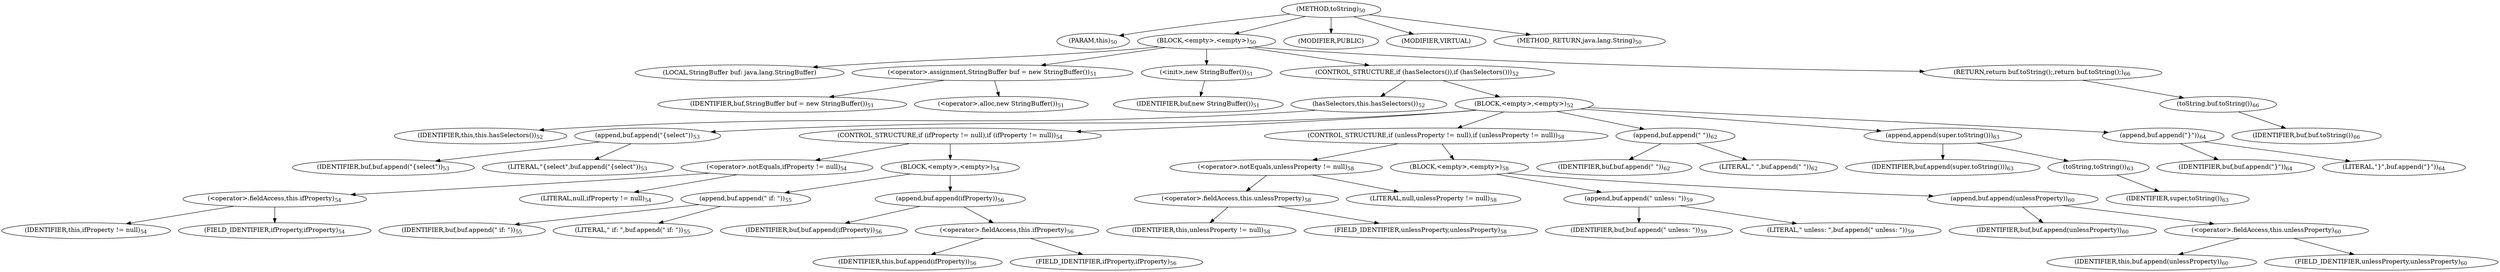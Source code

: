 digraph "toString" {  
"63" [label = <(METHOD,toString)<SUB>50</SUB>> ]
"6" [label = <(PARAM,this)<SUB>50</SUB>> ]
"64" [label = <(BLOCK,&lt;empty&gt;,&lt;empty&gt;)<SUB>50</SUB>> ]
"4" [label = <(LOCAL,StringBuffer buf: java.lang.StringBuffer)> ]
"65" [label = <(&lt;operator&gt;.assignment,StringBuffer buf = new StringBuffer())<SUB>51</SUB>> ]
"66" [label = <(IDENTIFIER,buf,StringBuffer buf = new StringBuffer())<SUB>51</SUB>> ]
"67" [label = <(&lt;operator&gt;.alloc,new StringBuffer())<SUB>51</SUB>> ]
"68" [label = <(&lt;init&gt;,new StringBuffer())<SUB>51</SUB>> ]
"3" [label = <(IDENTIFIER,buf,new StringBuffer())<SUB>51</SUB>> ]
"69" [label = <(CONTROL_STRUCTURE,if (hasSelectors()),if (hasSelectors()))<SUB>52</SUB>> ]
"70" [label = <(hasSelectors,this.hasSelectors())<SUB>52</SUB>> ]
"5" [label = <(IDENTIFIER,this,this.hasSelectors())<SUB>52</SUB>> ]
"71" [label = <(BLOCK,&lt;empty&gt;,&lt;empty&gt;)<SUB>52</SUB>> ]
"72" [label = <(append,buf.append(&quot;{select&quot;))<SUB>53</SUB>> ]
"73" [label = <(IDENTIFIER,buf,buf.append(&quot;{select&quot;))<SUB>53</SUB>> ]
"74" [label = <(LITERAL,&quot;{select&quot;,buf.append(&quot;{select&quot;))<SUB>53</SUB>> ]
"75" [label = <(CONTROL_STRUCTURE,if (ifProperty != null),if (ifProperty != null))<SUB>54</SUB>> ]
"76" [label = <(&lt;operator&gt;.notEquals,ifProperty != null)<SUB>54</SUB>> ]
"77" [label = <(&lt;operator&gt;.fieldAccess,this.ifProperty)<SUB>54</SUB>> ]
"78" [label = <(IDENTIFIER,this,ifProperty != null)<SUB>54</SUB>> ]
"79" [label = <(FIELD_IDENTIFIER,ifProperty,ifProperty)<SUB>54</SUB>> ]
"80" [label = <(LITERAL,null,ifProperty != null)<SUB>54</SUB>> ]
"81" [label = <(BLOCK,&lt;empty&gt;,&lt;empty&gt;)<SUB>54</SUB>> ]
"82" [label = <(append,buf.append(&quot; if: &quot;))<SUB>55</SUB>> ]
"83" [label = <(IDENTIFIER,buf,buf.append(&quot; if: &quot;))<SUB>55</SUB>> ]
"84" [label = <(LITERAL,&quot; if: &quot;,buf.append(&quot; if: &quot;))<SUB>55</SUB>> ]
"85" [label = <(append,buf.append(ifProperty))<SUB>56</SUB>> ]
"86" [label = <(IDENTIFIER,buf,buf.append(ifProperty))<SUB>56</SUB>> ]
"87" [label = <(&lt;operator&gt;.fieldAccess,this.ifProperty)<SUB>56</SUB>> ]
"88" [label = <(IDENTIFIER,this,buf.append(ifProperty))<SUB>56</SUB>> ]
"89" [label = <(FIELD_IDENTIFIER,ifProperty,ifProperty)<SUB>56</SUB>> ]
"90" [label = <(CONTROL_STRUCTURE,if (unlessProperty != null),if (unlessProperty != null))<SUB>58</SUB>> ]
"91" [label = <(&lt;operator&gt;.notEquals,unlessProperty != null)<SUB>58</SUB>> ]
"92" [label = <(&lt;operator&gt;.fieldAccess,this.unlessProperty)<SUB>58</SUB>> ]
"93" [label = <(IDENTIFIER,this,unlessProperty != null)<SUB>58</SUB>> ]
"94" [label = <(FIELD_IDENTIFIER,unlessProperty,unlessProperty)<SUB>58</SUB>> ]
"95" [label = <(LITERAL,null,unlessProperty != null)<SUB>58</SUB>> ]
"96" [label = <(BLOCK,&lt;empty&gt;,&lt;empty&gt;)<SUB>58</SUB>> ]
"97" [label = <(append,buf.append(&quot; unless: &quot;))<SUB>59</SUB>> ]
"98" [label = <(IDENTIFIER,buf,buf.append(&quot; unless: &quot;))<SUB>59</SUB>> ]
"99" [label = <(LITERAL,&quot; unless: &quot;,buf.append(&quot; unless: &quot;))<SUB>59</SUB>> ]
"100" [label = <(append,buf.append(unlessProperty))<SUB>60</SUB>> ]
"101" [label = <(IDENTIFIER,buf,buf.append(unlessProperty))<SUB>60</SUB>> ]
"102" [label = <(&lt;operator&gt;.fieldAccess,this.unlessProperty)<SUB>60</SUB>> ]
"103" [label = <(IDENTIFIER,this,buf.append(unlessProperty))<SUB>60</SUB>> ]
"104" [label = <(FIELD_IDENTIFIER,unlessProperty,unlessProperty)<SUB>60</SUB>> ]
"105" [label = <(append,buf.append(&quot; &quot;))<SUB>62</SUB>> ]
"106" [label = <(IDENTIFIER,buf,buf.append(&quot; &quot;))<SUB>62</SUB>> ]
"107" [label = <(LITERAL,&quot; &quot;,buf.append(&quot; &quot;))<SUB>62</SUB>> ]
"108" [label = <(append,append(super.toString()))<SUB>63</SUB>> ]
"109" [label = <(IDENTIFIER,buf,append(super.toString()))<SUB>63</SUB>> ]
"110" [label = <(toString,toString())<SUB>63</SUB>> ]
"111" [label = <(IDENTIFIER,super,toString())<SUB>63</SUB>> ]
"112" [label = <(append,buf.append(&quot;}&quot;))<SUB>64</SUB>> ]
"113" [label = <(IDENTIFIER,buf,buf.append(&quot;}&quot;))<SUB>64</SUB>> ]
"114" [label = <(LITERAL,&quot;}&quot;,buf.append(&quot;}&quot;))<SUB>64</SUB>> ]
"115" [label = <(RETURN,return buf.toString();,return buf.toString();)<SUB>66</SUB>> ]
"116" [label = <(toString,buf.toString())<SUB>66</SUB>> ]
"117" [label = <(IDENTIFIER,buf,buf.toString())<SUB>66</SUB>> ]
"118" [label = <(MODIFIER,PUBLIC)> ]
"119" [label = <(MODIFIER,VIRTUAL)> ]
"120" [label = <(METHOD_RETURN,java.lang.String)<SUB>50</SUB>> ]
  "63" -> "6" 
  "63" -> "64" 
  "63" -> "118" 
  "63" -> "119" 
  "63" -> "120" 
  "64" -> "4" 
  "64" -> "65" 
  "64" -> "68" 
  "64" -> "69" 
  "64" -> "115" 
  "65" -> "66" 
  "65" -> "67" 
  "68" -> "3" 
  "69" -> "70" 
  "69" -> "71" 
  "70" -> "5" 
  "71" -> "72" 
  "71" -> "75" 
  "71" -> "90" 
  "71" -> "105" 
  "71" -> "108" 
  "71" -> "112" 
  "72" -> "73" 
  "72" -> "74" 
  "75" -> "76" 
  "75" -> "81" 
  "76" -> "77" 
  "76" -> "80" 
  "77" -> "78" 
  "77" -> "79" 
  "81" -> "82" 
  "81" -> "85" 
  "82" -> "83" 
  "82" -> "84" 
  "85" -> "86" 
  "85" -> "87" 
  "87" -> "88" 
  "87" -> "89" 
  "90" -> "91" 
  "90" -> "96" 
  "91" -> "92" 
  "91" -> "95" 
  "92" -> "93" 
  "92" -> "94" 
  "96" -> "97" 
  "96" -> "100" 
  "97" -> "98" 
  "97" -> "99" 
  "100" -> "101" 
  "100" -> "102" 
  "102" -> "103" 
  "102" -> "104" 
  "105" -> "106" 
  "105" -> "107" 
  "108" -> "109" 
  "108" -> "110" 
  "110" -> "111" 
  "112" -> "113" 
  "112" -> "114" 
  "115" -> "116" 
  "116" -> "117" 
}
